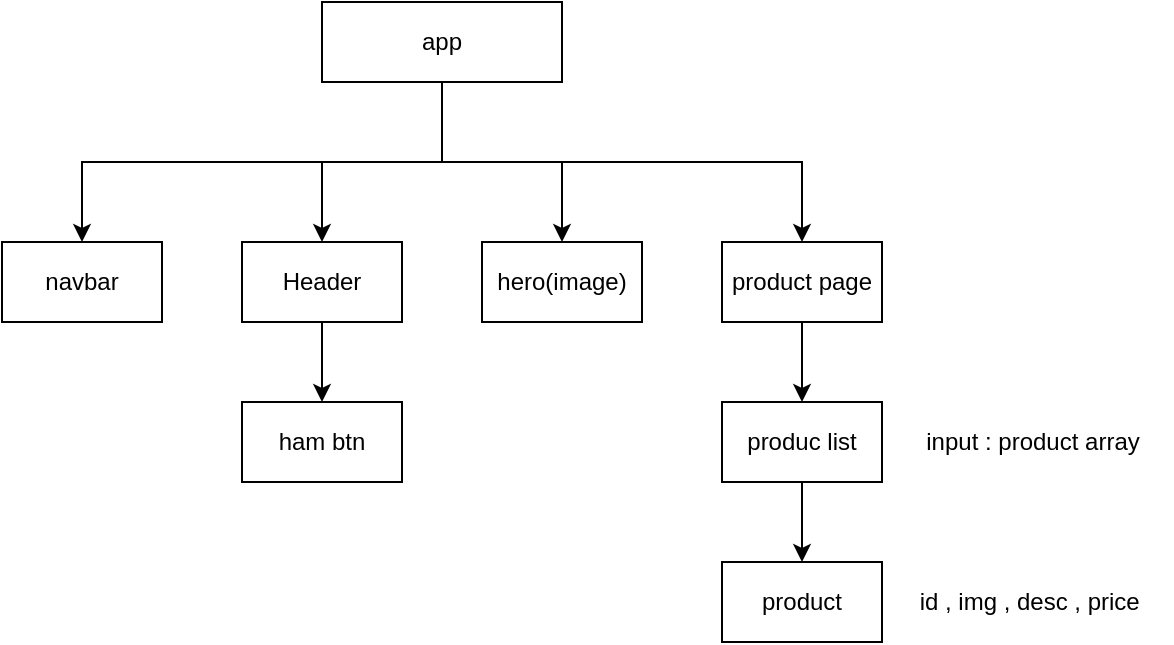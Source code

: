 <mxfile version="20.5.1" type="device"><diagram id="F9bX68sKpA_jvHgywvQ6" name="Page-1"><mxGraphModel dx="1422" dy="754" grid="1" gridSize="10" guides="1" tooltips="1" connect="1" arrows="1" fold="1" page="1" pageScale="1" pageWidth="827" pageHeight="1169" math="0" shadow="0"><root><mxCell id="0"/><mxCell id="1" parent="0"/><mxCell id="jNo5Px0z0dLkY0OLkMzP-5" style="edgeStyle=orthogonalEdgeStyle;rounded=0;orthogonalLoop=1;jettySize=auto;html=1;exitX=0.5;exitY=1;exitDx=0;exitDy=0;entryX=0.5;entryY=0;entryDx=0;entryDy=0;" edge="1" parent="1" source="jNo5Px0z0dLkY0OLkMzP-1" target="jNo5Px0z0dLkY0OLkMzP-4"><mxGeometry relative="1" as="geometry"/></mxCell><mxCell id="jNo5Px0z0dLkY0OLkMzP-7" style="edgeStyle=orthogonalEdgeStyle;rounded=0;orthogonalLoop=1;jettySize=auto;html=1;exitX=0.5;exitY=1;exitDx=0;exitDy=0;" edge="1" parent="1" source="jNo5Px0z0dLkY0OLkMzP-1" target="jNo5Px0z0dLkY0OLkMzP-3"><mxGeometry relative="1" as="geometry"/></mxCell><mxCell id="jNo5Px0z0dLkY0OLkMzP-10" style="edgeStyle=orthogonalEdgeStyle;rounded=0;orthogonalLoop=1;jettySize=auto;html=1;exitX=0.5;exitY=1;exitDx=0;exitDy=0;" edge="1" parent="1" source="jNo5Px0z0dLkY0OLkMzP-1" target="jNo5Px0z0dLkY0OLkMzP-9"><mxGeometry relative="1" as="geometry"/></mxCell><mxCell id="jNo5Px0z0dLkY0OLkMzP-12" style="edgeStyle=orthogonalEdgeStyle;rounded=0;orthogonalLoop=1;jettySize=auto;html=1;exitX=0.5;exitY=1;exitDx=0;exitDy=0;entryX=0.5;entryY=0;entryDx=0;entryDy=0;" edge="1" parent="1" source="jNo5Px0z0dLkY0OLkMzP-1" target="jNo5Px0z0dLkY0OLkMzP-2"><mxGeometry relative="1" as="geometry"/></mxCell><mxCell id="jNo5Px0z0dLkY0OLkMzP-1" value="app" style="rounded=0;whiteSpace=wrap;html=1;" vertex="1" parent="1"><mxGeometry x="360" y="40" width="120" height="40" as="geometry"/></mxCell><mxCell id="jNo5Px0z0dLkY0OLkMzP-14" style="edgeStyle=orthogonalEdgeStyle;rounded=0;orthogonalLoop=1;jettySize=auto;html=1;exitX=0.5;exitY=1;exitDx=0;exitDy=0;entryX=0.5;entryY=0;entryDx=0;entryDy=0;" edge="1" parent="1" source="jNo5Px0z0dLkY0OLkMzP-2" target="jNo5Px0z0dLkY0OLkMzP-13"><mxGeometry relative="1" as="geometry"/></mxCell><mxCell id="jNo5Px0z0dLkY0OLkMzP-2" value="Header" style="rounded=0;whiteSpace=wrap;html=1;" vertex="1" parent="1"><mxGeometry x="320" y="160" width="80" height="40" as="geometry"/></mxCell><mxCell id="jNo5Px0z0dLkY0OLkMzP-3" value="navbar" style="rounded=0;whiteSpace=wrap;html=1;" vertex="1" parent="1"><mxGeometry x="200" y="160" width="80" height="40" as="geometry"/></mxCell><mxCell id="jNo5Px0z0dLkY0OLkMzP-4" value="hero(image)" style="rounded=0;whiteSpace=wrap;html=1;" vertex="1" parent="1"><mxGeometry x="440" y="160" width="80" height="40" as="geometry"/></mxCell><mxCell id="jNo5Px0z0dLkY0OLkMzP-17" style="edgeStyle=orthogonalEdgeStyle;rounded=0;orthogonalLoop=1;jettySize=auto;html=1;exitX=0.5;exitY=1;exitDx=0;exitDy=0;" edge="1" parent="1" source="jNo5Px0z0dLkY0OLkMzP-9" target="jNo5Px0z0dLkY0OLkMzP-15"><mxGeometry relative="1" as="geometry"/></mxCell><mxCell id="jNo5Px0z0dLkY0OLkMzP-9" value="product page" style="rounded=0;whiteSpace=wrap;html=1;" vertex="1" parent="1"><mxGeometry x="560" y="160" width="80" height="40" as="geometry"/></mxCell><mxCell id="jNo5Px0z0dLkY0OLkMzP-13" value="ham btn" style="rounded=0;whiteSpace=wrap;html=1;" vertex="1" parent="1"><mxGeometry x="320" y="240" width="80" height="40" as="geometry"/></mxCell><mxCell id="jNo5Px0z0dLkY0OLkMzP-18" style="edgeStyle=orthogonalEdgeStyle;rounded=0;orthogonalLoop=1;jettySize=auto;html=1;exitX=0.5;exitY=1;exitDx=0;exitDy=0;entryX=0.5;entryY=0;entryDx=0;entryDy=0;" edge="1" parent="1" source="jNo5Px0z0dLkY0OLkMzP-15" target="jNo5Px0z0dLkY0OLkMzP-16"><mxGeometry relative="1" as="geometry"/></mxCell><mxCell id="jNo5Px0z0dLkY0OLkMzP-15" value="produc list" style="rounded=0;whiteSpace=wrap;html=1;" vertex="1" parent="1"><mxGeometry x="560" y="240" width="80" height="40" as="geometry"/></mxCell><mxCell id="jNo5Px0z0dLkY0OLkMzP-16" value="product" style="rounded=0;whiteSpace=wrap;html=1;" vertex="1" parent="1"><mxGeometry x="560" y="320" width="80" height="40" as="geometry"/></mxCell><mxCell id="jNo5Px0z0dLkY0OLkMzP-19" value="input : product array" style="text;html=1;resizable=0;autosize=1;align=center;verticalAlign=middle;points=[];fillColor=none;strokeColor=none;rounded=0;" vertex="1" parent="1"><mxGeometry x="650" y="245" width="130" height="30" as="geometry"/></mxCell><mxCell id="jNo5Px0z0dLkY0OLkMzP-20" value="id , img , desc , price&amp;nbsp;" style="text;html=1;resizable=0;autosize=1;align=center;verticalAlign=middle;points=[];fillColor=none;strokeColor=none;rounded=0;" vertex="1" parent="1"><mxGeometry x="645" y="325" width="140" height="30" as="geometry"/></mxCell></root></mxGraphModel></diagram></mxfile>